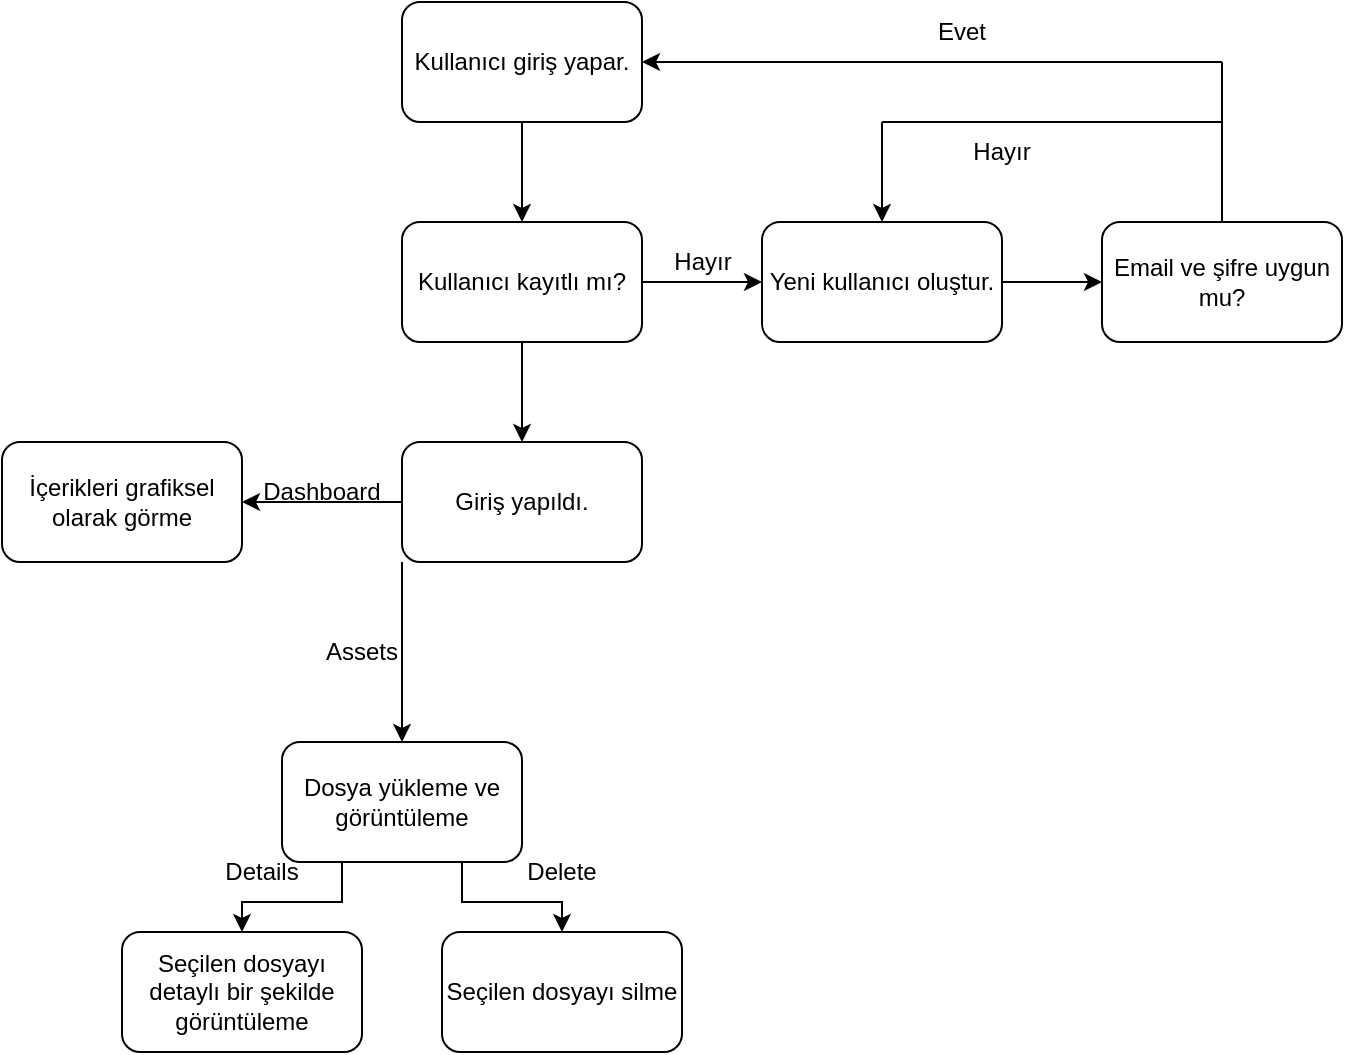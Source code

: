 <mxfile version="15.9.1" type="github">
  <diagram id="C5RBs43oDa-KdzZeNtuy" name="Page-1">
    <mxGraphModel dx="990" dy="585" grid="1" gridSize="10" guides="1" tooltips="1" connect="1" arrows="1" fold="1" page="1" pageScale="1" pageWidth="827" pageHeight="1169" math="0" shadow="0">
      <root>
        <mxCell id="WIyWlLk6GJQsqaUBKTNV-0" />
        <mxCell id="WIyWlLk6GJQsqaUBKTNV-1" parent="WIyWlLk6GJQsqaUBKTNV-0" />
        <mxCell id="rVu6MAN0kIE6jY_cEXGI-8" value="" style="edgeStyle=orthogonalEdgeStyle;rounded=0;orthogonalLoop=1;jettySize=auto;html=1;" parent="WIyWlLk6GJQsqaUBKTNV-1" source="rVu6MAN0kIE6jY_cEXGI-0" edge="1">
          <mxGeometry relative="1" as="geometry">
            <mxPoint x="290" y="170" as="targetPoint" />
          </mxGeometry>
        </mxCell>
        <mxCell id="rVu6MAN0kIE6jY_cEXGI-0" value="Kullanıcı giriş yapar." style="rounded=1;whiteSpace=wrap;html=1;" parent="WIyWlLk6GJQsqaUBKTNV-1" vertex="1">
          <mxGeometry x="230" y="60" width="120" height="60" as="geometry" />
        </mxCell>
        <mxCell id="rVu6MAN0kIE6jY_cEXGI-11" value="" style="edgeStyle=orthogonalEdgeStyle;rounded=0;orthogonalLoop=1;jettySize=auto;html=1;" parent="WIyWlLk6GJQsqaUBKTNV-1" source="rVu6MAN0kIE6jY_cEXGI-7" edge="1">
          <mxGeometry relative="1" as="geometry">
            <mxPoint x="410" y="200" as="targetPoint" />
            <Array as="points">
              <mxPoint x="380" y="200" />
              <mxPoint x="380" y="200" />
            </Array>
          </mxGeometry>
        </mxCell>
        <mxCell id="rVu6MAN0kIE6jY_cEXGI-25" value="" style="edgeStyle=orthogonalEdgeStyle;rounded=0;orthogonalLoop=1;jettySize=auto;html=1;" parent="WIyWlLk6GJQsqaUBKTNV-1" source="rVu6MAN0kIE6jY_cEXGI-7" edge="1">
          <mxGeometry relative="1" as="geometry">
            <mxPoint x="290" y="280" as="targetPoint" />
          </mxGeometry>
        </mxCell>
        <mxCell id="rVu6MAN0kIE6jY_cEXGI-7" value="Kullanıcı kayıtlı mı?" style="whiteSpace=wrap;html=1;rounded=1;" parent="WIyWlLk6GJQsqaUBKTNV-1" vertex="1">
          <mxGeometry x="230" y="170" width="120" height="60" as="geometry" />
        </mxCell>
        <mxCell id="rVu6MAN0kIE6jY_cEXGI-14" value="" style="edgeStyle=orthogonalEdgeStyle;rounded=0;orthogonalLoop=1;jettySize=auto;html=1;" parent="WIyWlLk6GJQsqaUBKTNV-1" source="rVu6MAN0kIE6jY_cEXGI-10" edge="1">
          <mxGeometry relative="1" as="geometry">
            <mxPoint x="580" y="200" as="targetPoint" />
          </mxGeometry>
        </mxCell>
        <mxCell id="rVu6MAN0kIE6jY_cEXGI-10" value="Yeni kullanıcı oluştur." style="whiteSpace=wrap;html=1;rounded=1;" parent="WIyWlLk6GJQsqaUBKTNV-1" vertex="1">
          <mxGeometry x="410" y="170" width="120" height="60" as="geometry" />
        </mxCell>
        <mxCell id="rVu6MAN0kIE6jY_cEXGI-12" value="Hayır" style="text;html=1;align=center;verticalAlign=middle;resizable=0;points=[];autosize=1;strokeColor=none;fillColor=none;" parent="WIyWlLk6GJQsqaUBKTNV-1" vertex="1">
          <mxGeometry x="360" y="180" width="40" height="20" as="geometry" />
        </mxCell>
        <mxCell id="rVu6MAN0kIE6jY_cEXGI-13" value="Email ve şifre uygun mu?" style="whiteSpace=wrap;html=1;rounded=1;" parent="WIyWlLk6GJQsqaUBKTNV-1" vertex="1">
          <mxGeometry x="580" y="170" width="120" height="60" as="geometry" />
        </mxCell>
        <mxCell id="rVu6MAN0kIE6jY_cEXGI-18" value="" style="endArrow=classic;html=1;rounded=0;entryX=1;entryY=0.5;entryDx=0;entryDy=0;" parent="WIyWlLk6GJQsqaUBKTNV-1" target="rVu6MAN0kIE6jY_cEXGI-0" edge="1">
          <mxGeometry width="50" height="50" relative="1" as="geometry">
            <mxPoint x="640" y="90" as="sourcePoint" />
            <mxPoint x="510" y="270" as="targetPoint" />
          </mxGeometry>
        </mxCell>
        <mxCell id="rVu6MAN0kIE6jY_cEXGI-19" value="" style="endArrow=none;html=1;rounded=0;exitX=0.5;exitY=0;exitDx=0;exitDy=0;" parent="WIyWlLk6GJQsqaUBKTNV-1" source="rVu6MAN0kIE6jY_cEXGI-13" edge="1">
          <mxGeometry width="50" height="50" relative="1" as="geometry">
            <mxPoint x="460" y="320" as="sourcePoint" />
            <mxPoint x="640" y="90" as="targetPoint" />
          </mxGeometry>
        </mxCell>
        <mxCell id="rVu6MAN0kIE6jY_cEXGI-20" value="Evet" style="text;html=1;strokeColor=none;fillColor=none;align=center;verticalAlign=middle;whiteSpace=wrap;rounded=0;" parent="WIyWlLk6GJQsqaUBKTNV-1" vertex="1">
          <mxGeometry x="480" y="60" width="60" height="30" as="geometry" />
        </mxCell>
        <mxCell id="rVu6MAN0kIE6jY_cEXGI-21" value="" style="endArrow=none;html=1;rounded=0;" parent="WIyWlLk6GJQsqaUBKTNV-1" edge="1">
          <mxGeometry width="50" height="50" relative="1" as="geometry">
            <mxPoint x="470" y="120" as="sourcePoint" />
            <mxPoint x="640" y="120" as="targetPoint" />
          </mxGeometry>
        </mxCell>
        <mxCell id="rVu6MAN0kIE6jY_cEXGI-22" value="" style="endArrow=classic;html=1;rounded=0;" parent="WIyWlLk6GJQsqaUBKTNV-1" target="rVu6MAN0kIE6jY_cEXGI-10" edge="1">
          <mxGeometry width="50" height="50" relative="1" as="geometry">
            <mxPoint x="470" y="120" as="sourcePoint" />
            <mxPoint x="510" y="270" as="targetPoint" />
          </mxGeometry>
        </mxCell>
        <mxCell id="rVu6MAN0kIE6jY_cEXGI-23" value="Hayır" style="text;html=1;strokeColor=none;fillColor=none;align=center;verticalAlign=middle;whiteSpace=wrap;rounded=0;" parent="WIyWlLk6GJQsqaUBKTNV-1" vertex="1">
          <mxGeometry x="500" y="120" width="60" height="30" as="geometry" />
        </mxCell>
        <mxCell id="SKGOM1zlROvp-KBIf0Iv-1" value="" style="edgeStyle=orthogonalEdgeStyle;rounded=0;orthogonalLoop=1;jettySize=auto;html=1;" edge="1" parent="WIyWlLk6GJQsqaUBKTNV-1" source="rVu6MAN0kIE6jY_cEXGI-24" target="SKGOM1zlROvp-KBIf0Iv-0">
          <mxGeometry relative="1" as="geometry" />
        </mxCell>
        <mxCell id="SKGOM1zlROvp-KBIf0Iv-4" value="" style="edgeStyle=orthogonalEdgeStyle;rounded=0;orthogonalLoop=1;jettySize=auto;html=1;exitX=0;exitY=1;exitDx=0;exitDy=0;entryX=0.5;entryY=0;entryDx=0;entryDy=0;" edge="1" parent="WIyWlLk6GJQsqaUBKTNV-1" source="rVu6MAN0kIE6jY_cEXGI-24" target="SKGOM1zlROvp-KBIf0Iv-3">
          <mxGeometry relative="1" as="geometry" />
        </mxCell>
        <mxCell id="rVu6MAN0kIE6jY_cEXGI-24" value="Giriş yapıldı." style="whiteSpace=wrap;html=1;rounded=1;" parent="WIyWlLk6GJQsqaUBKTNV-1" vertex="1">
          <mxGeometry x="230" y="280" width="120" height="60" as="geometry" />
        </mxCell>
        <mxCell id="SKGOM1zlROvp-KBIf0Iv-0" value="İçerikleri grafiksel olarak görme" style="whiteSpace=wrap;html=1;rounded=1;" vertex="1" parent="WIyWlLk6GJQsqaUBKTNV-1">
          <mxGeometry x="30" y="280" width="120" height="60" as="geometry" />
        </mxCell>
        <mxCell id="SKGOM1zlROvp-KBIf0Iv-2" value="Dashboard" style="text;html=1;strokeColor=none;fillColor=none;align=center;verticalAlign=middle;whiteSpace=wrap;rounded=0;" vertex="1" parent="WIyWlLk6GJQsqaUBKTNV-1">
          <mxGeometry x="160" y="290" width="60" height="30" as="geometry" />
        </mxCell>
        <mxCell id="SKGOM1zlROvp-KBIf0Iv-7" style="edgeStyle=orthogonalEdgeStyle;rounded=0;orthogonalLoop=1;jettySize=auto;html=1;exitX=0.25;exitY=1;exitDx=0;exitDy=0;" edge="1" parent="WIyWlLk6GJQsqaUBKTNV-1" source="SKGOM1zlROvp-KBIf0Iv-3" target="SKGOM1zlROvp-KBIf0Iv-8">
          <mxGeometry relative="1" as="geometry">
            <mxPoint x="200" y="540" as="targetPoint" />
          </mxGeometry>
        </mxCell>
        <mxCell id="SKGOM1zlROvp-KBIf0Iv-10" style="edgeStyle=orthogonalEdgeStyle;rounded=0;orthogonalLoop=1;jettySize=auto;html=1;exitX=0.75;exitY=1;exitDx=0;exitDy=0;" edge="1" parent="WIyWlLk6GJQsqaUBKTNV-1" source="SKGOM1zlROvp-KBIf0Iv-3" target="SKGOM1zlROvp-KBIf0Iv-11">
          <mxGeometry relative="1" as="geometry">
            <mxPoint x="260" y="520" as="targetPoint" />
          </mxGeometry>
        </mxCell>
        <mxCell id="SKGOM1zlROvp-KBIf0Iv-3" value="Dosya yükleme ve görüntüleme" style="whiteSpace=wrap;html=1;rounded=1;" vertex="1" parent="WIyWlLk6GJQsqaUBKTNV-1">
          <mxGeometry x="170" y="430" width="120" height="60" as="geometry" />
        </mxCell>
        <mxCell id="SKGOM1zlROvp-KBIf0Iv-5" value="Assets" style="text;html=1;strokeColor=none;fillColor=none;align=center;verticalAlign=middle;whiteSpace=wrap;rounded=0;rotation=0;" vertex="1" parent="WIyWlLk6GJQsqaUBKTNV-1">
          <mxGeometry x="180" y="370" width="60" height="30" as="geometry" />
        </mxCell>
        <mxCell id="SKGOM1zlROvp-KBIf0Iv-8" value="Seçilen dosyayı detaylı bir şekilde görüntüleme" style="rounded=1;whiteSpace=wrap;html=1;" vertex="1" parent="WIyWlLk6GJQsqaUBKTNV-1">
          <mxGeometry x="90" y="525" width="120" height="60" as="geometry" />
        </mxCell>
        <mxCell id="SKGOM1zlROvp-KBIf0Iv-9" value="Details" style="text;html=1;strokeColor=none;fillColor=none;align=center;verticalAlign=middle;whiteSpace=wrap;rounded=0;" vertex="1" parent="WIyWlLk6GJQsqaUBKTNV-1">
          <mxGeometry x="130" y="480" width="60" height="30" as="geometry" />
        </mxCell>
        <mxCell id="SKGOM1zlROvp-KBIf0Iv-11" value="Seçilen dosyayı silme" style="rounded=1;whiteSpace=wrap;html=1;" vertex="1" parent="WIyWlLk6GJQsqaUBKTNV-1">
          <mxGeometry x="250" y="525" width="120" height="60" as="geometry" />
        </mxCell>
        <mxCell id="SKGOM1zlROvp-KBIf0Iv-12" value="Delete" style="text;html=1;strokeColor=none;fillColor=none;align=center;verticalAlign=middle;whiteSpace=wrap;rounded=0;" vertex="1" parent="WIyWlLk6GJQsqaUBKTNV-1">
          <mxGeometry x="280" y="480" width="60" height="30" as="geometry" />
        </mxCell>
      </root>
    </mxGraphModel>
  </diagram>
</mxfile>
